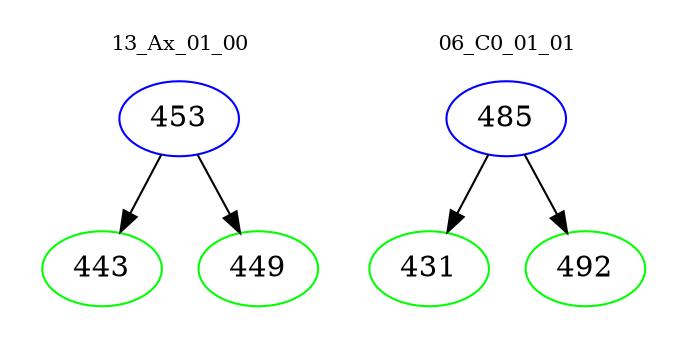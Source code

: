 digraph{
subgraph cluster_0 {
color = white
label = "13_Ax_01_00";
fontsize=10;
T0_453 [label="453", color="blue"]
T0_453 -> T0_443 [color="black"]
T0_443 [label="443", color="green"]
T0_453 -> T0_449 [color="black"]
T0_449 [label="449", color="green"]
}
subgraph cluster_1 {
color = white
label = "06_C0_01_01";
fontsize=10;
T1_485 [label="485", color="blue"]
T1_485 -> T1_431 [color="black"]
T1_431 [label="431", color="green"]
T1_485 -> T1_492 [color="black"]
T1_492 [label="492", color="green"]
}
}
